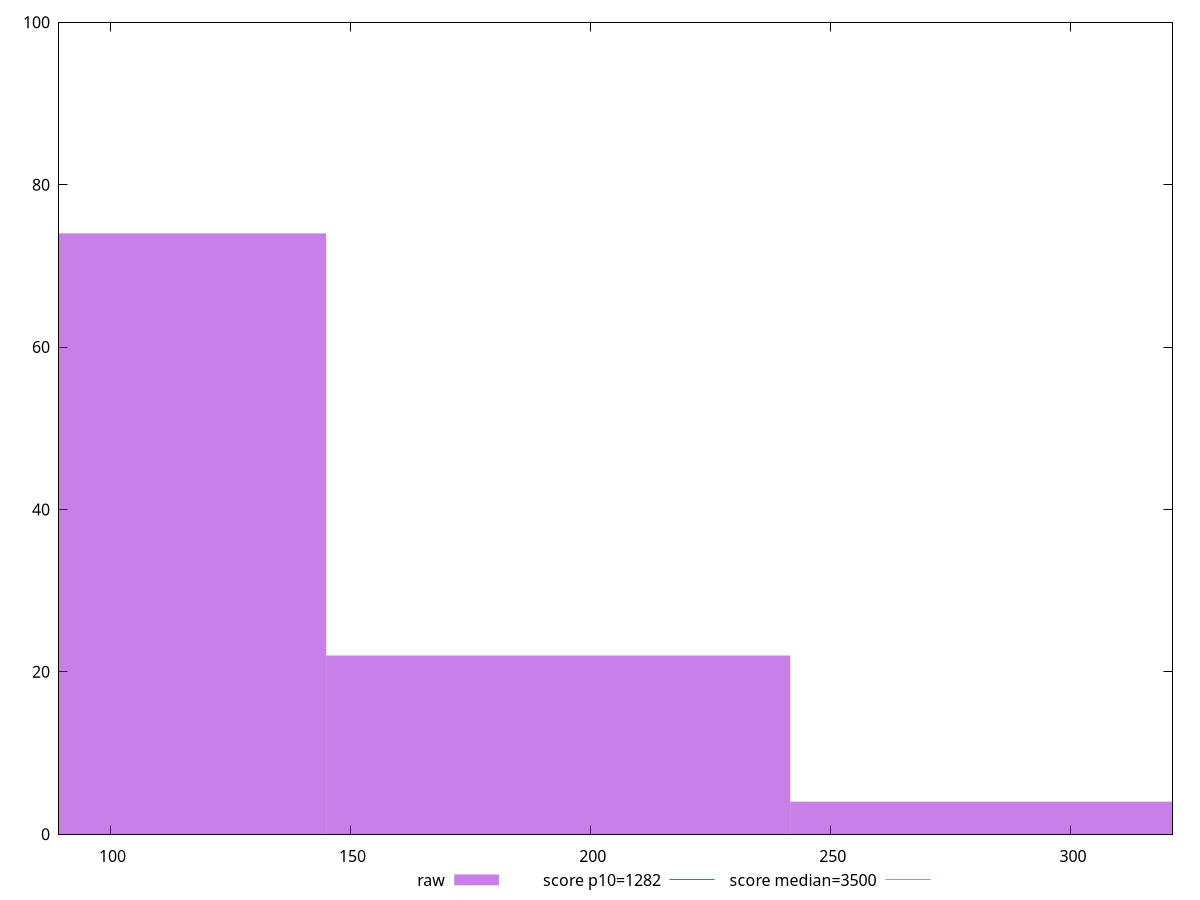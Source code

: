 reset

$raw <<EOF
193.23937025863594 22
289.8590553879539 4
96.61968512931797 74
EOF

set key outside below
set boxwidth 96.61968512931797
set xrange [89.30000000000001:321.15599999999995]
set yrange [0:100]
set trange [0:100]
set style fill transparent solid 0.5 noborder

set parametric
set terminal svg size 640, 490 enhanced background rgb 'white'
set output "report_00017_2021-02-10T15-08-03.406Z/bootup-time/samples/pages+cached+noadtech+nomedia/raw/histogram.svg"

plot $raw title "raw" with boxes, \
     1282,t title "score p10=1282", \
     3500,t title "score median=3500"

reset
